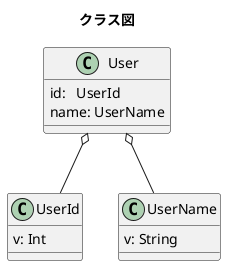 @startuml
title クラス図

class UserId {
  v: Int
}

class UserName {
  v: String
}

class User {
  id:   UserId
  name: UserName
}

User o-- UserId
User o-- UserName

@enduml